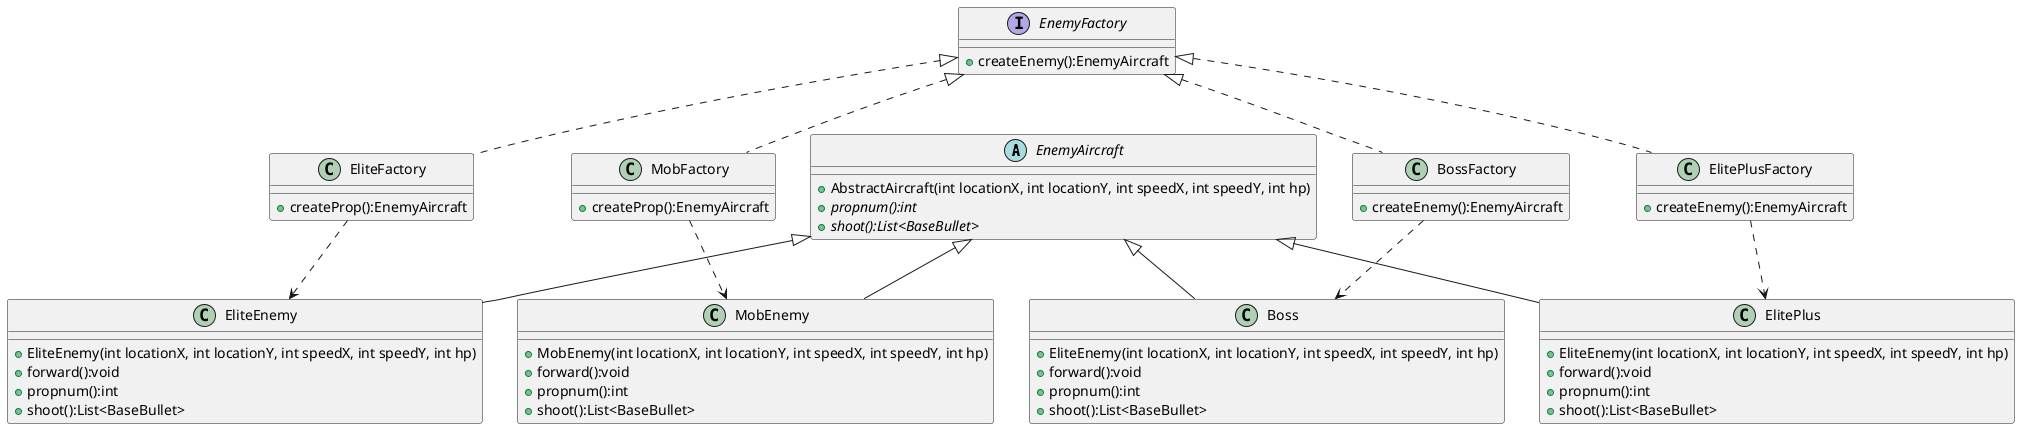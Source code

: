 @startuml
'https://plantuml.com/class-diagram



abstract class EnemyAircraft{
    + AbstractAircraft(int locationX, int locationY, int speedX, int speedY, int hp)
    + {abstract} propnum():int
    + {abstract} shoot():List<BaseBullet>
}

class MobEnemy {
    + MobEnemy(int locationX, int locationY, int speedX, int speedY, int hp)
    + forward():void
    + propnum():int
    + shoot():List<BaseBullet>
}
EnemyAircraft <|-- MobEnemy

class EliteEnemy {
    + EliteEnemy(int locationX, int locationY, int speedX, int speedY, int hp)
    + forward():void
    + propnum():int
    + shoot():List<BaseBullet>
}
EnemyAircraft <|-- EliteEnemy

class ElitePlus {
    + EliteEnemy(int locationX, int locationY, int speedX, int speedY, int hp)
    + forward():void
    + propnum():int
    + shoot():List<BaseBullet>
}
EnemyAircraft <|-- ElitePlus

class Boss {
    + EliteEnemy(int locationX, int locationY, int speedX, int speedY, int hp)
    + forward():void
    + propnum():int
    + shoot():List<BaseBullet>
}
EnemyAircraft <|-- Boss

interface EnemyFactory{
    + createEnemy():EnemyAircraft
}

class BossFactory{
    + createEnemy():EnemyAircraft
}

class ElitePlusFactory{
    + createEnemy():EnemyAircraft
}
class EliteFactory{
    + createProp():EnemyAircraft
}

class MobFactory{
    + createProp():EnemyAircraft
}



EnemyFactory<|..EliteFactory
EnemyFactory<|..MobFactory
EnemyFactory<|..BossFactory
EnemyFactory<|..ElitePlusFactory

EliteFactory..>EliteEnemy
MobFactory..>MobEnemy
BossFactory..>Boss
ElitePlusFactory..>ElitePlus


@enduml